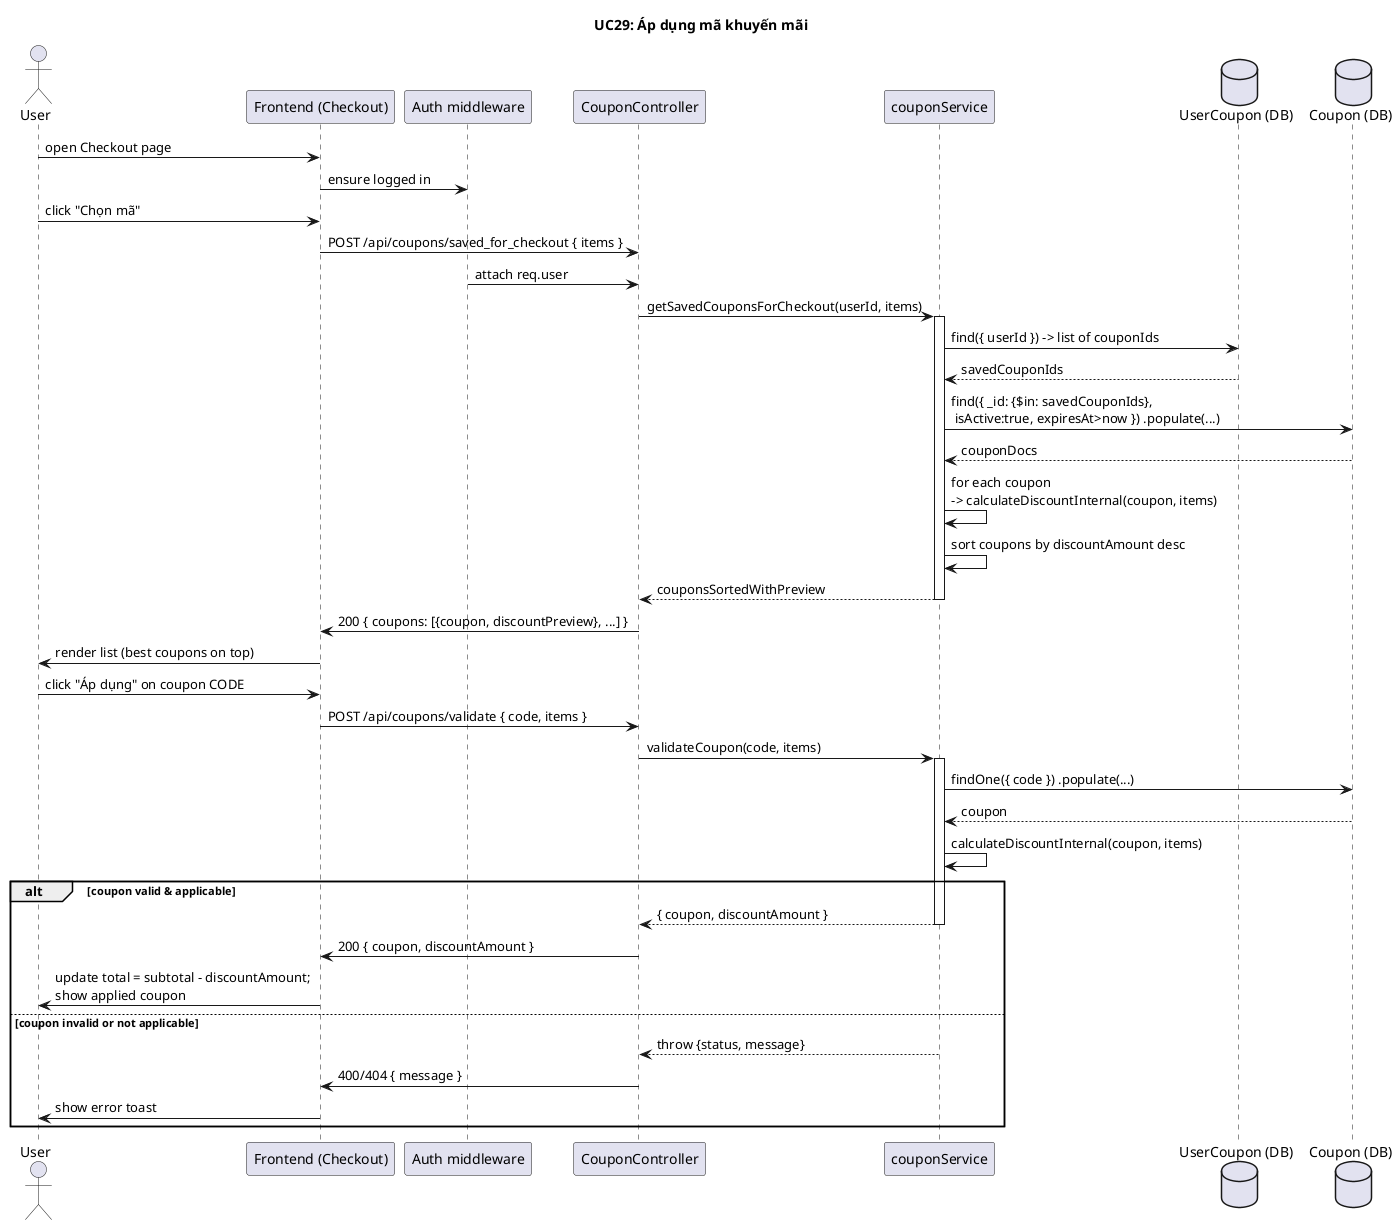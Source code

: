 @startuml UC29_ApplyCoupon_Main

title UC29: Áp dụng mã khuyến mãi

actor User
participant Frontend as "Frontend (Checkout)"
participant Auth as "Auth middleware"
participant CouponController as "CouponController"
participant CouponService as "couponService"
database UserCouponDB as "UserCoupon (DB)"
database CouponDB as "Coupon (DB)"

User -> Frontend: open Checkout page
Frontend -> Auth: ensure logged in
User -> Frontend: click "Chọn mã"
Frontend -> CouponController: POST /api/coupons/saved_for_checkout { items }
Auth -> CouponController: attach req.user
CouponController -> CouponService: getSavedCouponsForCheckout(userId, items)
activate CouponService
CouponService -> UserCouponDB: find({ userId }) -> list of couponIds
UserCouponDB --> CouponService: savedCouponIds
CouponService -> CouponDB: find({ _id: {$in: savedCouponIds},\n isActive:true, expiresAt>now }) .populate(...)
CouponDB --> CouponService: couponDocs
CouponService -> CouponService: for each coupon \n-> calculateDiscountInternal(coupon, items)
CouponService -> CouponService: sort coupons by discountAmount desc
CouponService --> CouponController: couponsSortedWithPreview
deactivate CouponService
CouponController -> Frontend: 200 { coupons: [{coupon, discountPreview}, ...] }
Frontend -> User: render list (best coupons on top)

User -> Frontend: click "Áp dụng" on coupon CODE
Frontend -> CouponController: POST /api/coupons/validate { code, items }
CouponController -> CouponService: validateCoupon(code, items)
activate CouponService
CouponService -> CouponDB: findOne({ code }) .populate(...)
CouponDB --> CouponService: coupon
CouponService -> CouponService: calculateDiscountInternal(coupon, items)
alt coupon valid & applicable
  CouponService --> CouponController: { coupon, discountAmount }
  deactivate CouponService
  CouponController -> Frontend: 200 { coupon, discountAmount }
  Frontend -> User: update total = subtotal - discountAmount; \nshow applied coupon
else coupon invalid or not applicable
  CouponService --> CouponController: throw {status, message}
  deactivate CouponService
  CouponController -> Frontend: 400/404 { message }
  Frontend -> User: show error toast
end
@enduml
